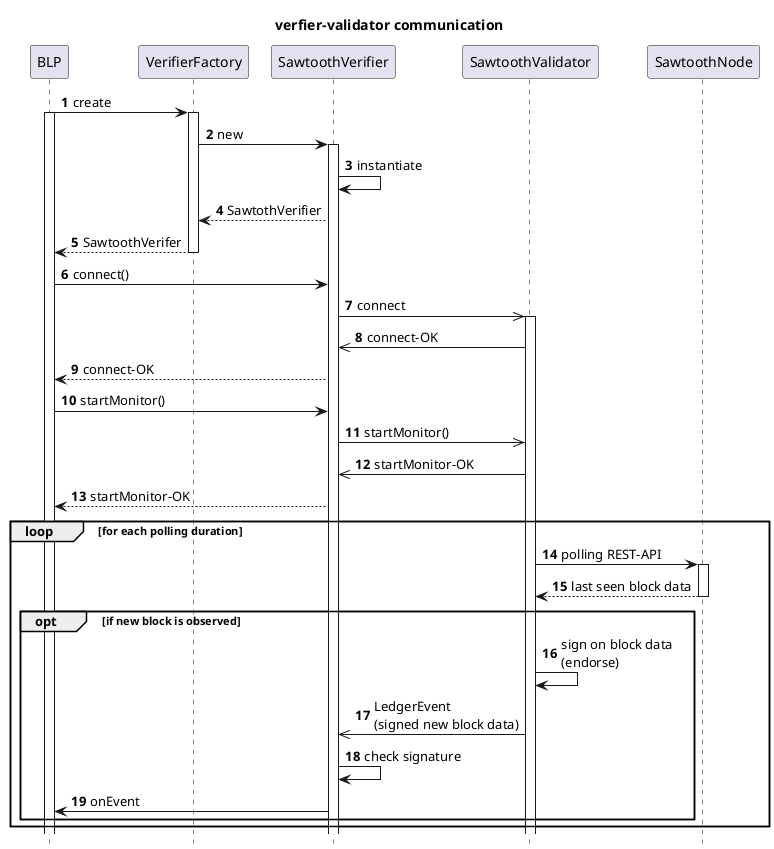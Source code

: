 @startuml
title verfier-validator communication
hide footbox
autonumber

participant BLP as blp
participant VerifierFactory as factory
participant SawtoothVerifier as verifier
participant SawtoothValidator as validator
participant SawtoothNode as node

blp -> factory: create
activate blp
activate factory
factory -> verifier: new
activate verifier
verifier -> verifier: instantiate
verifier --> factory: SawtothVerifier
factory --> blp: SawtoothVerifer
deactivate factory

blp -> verifier: connect()
verifier ->> validator: connect
activate validator
validator ->> verifier: connect-OK
verifier --> blp: connect-OK
blp -> verifier: startMonitor()
verifier ->> validator: startMonitor()
validator ->> verifier: startMonitor-OK
verifier --> blp: startMonitor-OK

loop for each polling duration
    validator -> node: polling REST-API
    activate node
    node --> validator: last seen block data
    deactivate node
    opt if new block is observed
        validator -> validator: sign on block data\n(endorse) 
        validator ->> verifier: LedgerEvent\n(signed new block data)
        verifier -> verifier: check signature
        verifier -> blp: onEvent
    end
end
deactivate node


@endumlpa